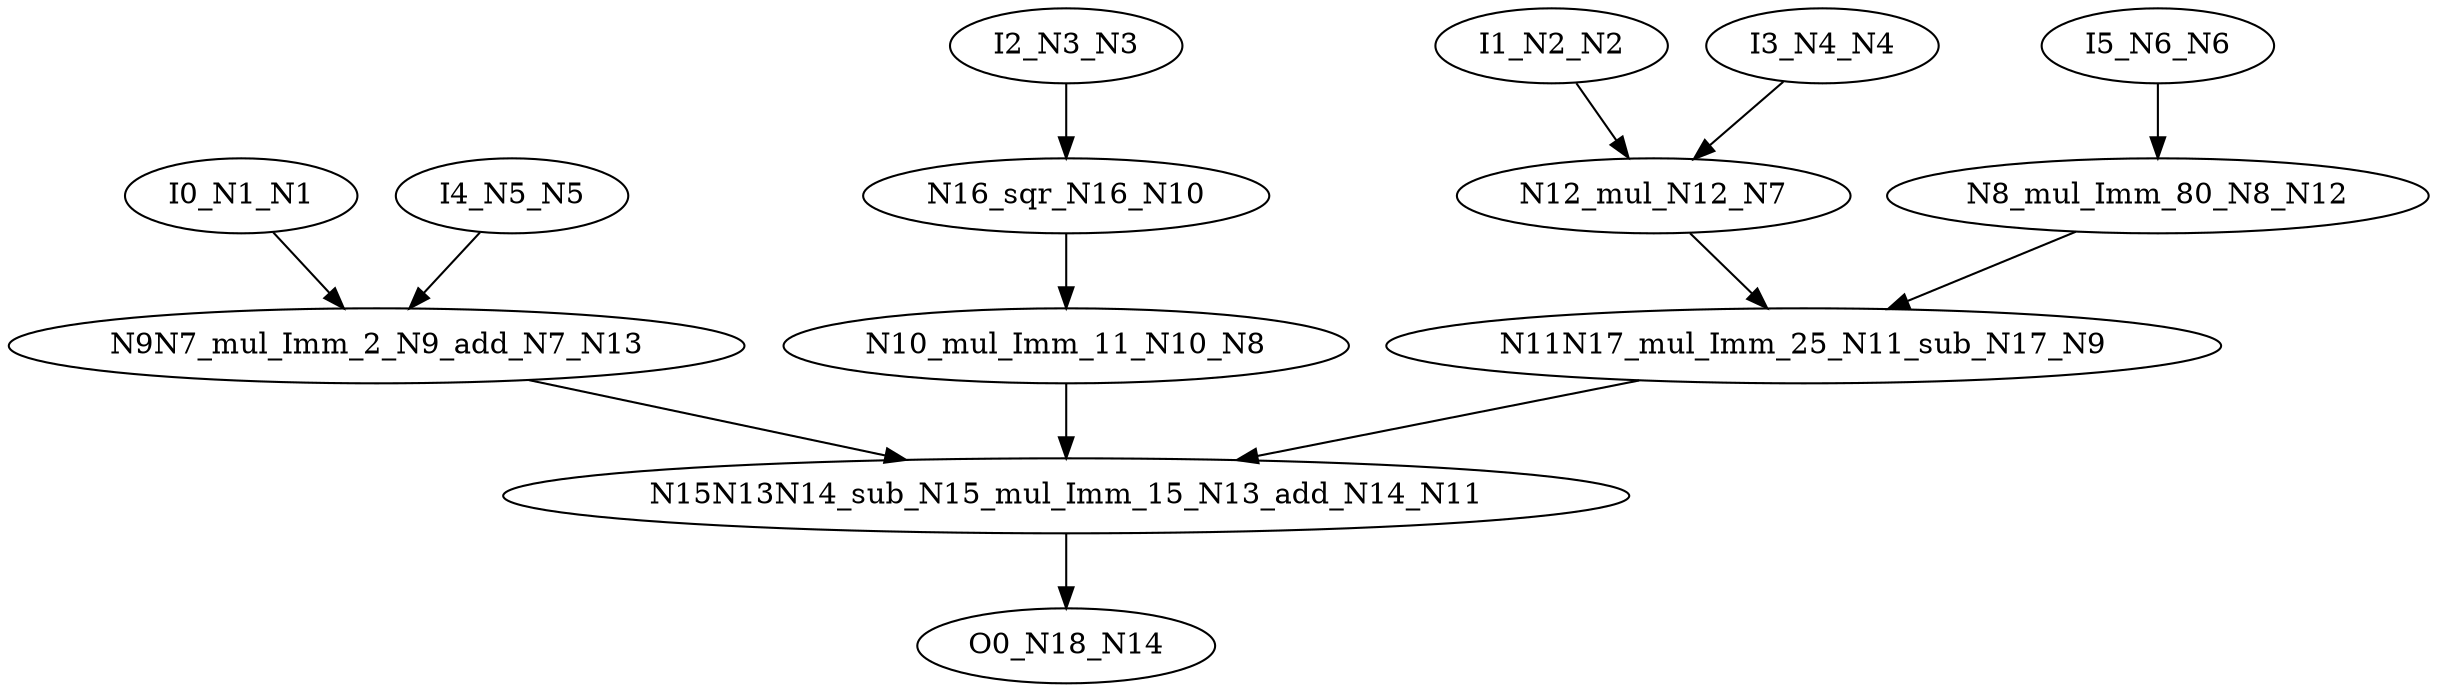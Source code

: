 digraph graphname {
N12 [color="black", ntype="operation", label="N8_mul_Imm_80_N8_N12"];
N13 [color="black", ntype="operation", label="N9N7_mul_Imm_2_N9_add_N7_N13"];
N10 [color="black", ntype="operation", label="N16_sqr_N16_N10"];
N11 [color="black", ntype="operation", label="N15N13N14_sub_N15_mul_Imm_15_N13_add_N14_N11"];
N14 [color="black", ntype="outvar", label="O0_N18_N14"];
N8 [color="black", ntype="operation", label="N10_mul_Imm_11_N10_N8"];
N9 [color="black", ntype="operation", label="N11N17_mul_Imm_25_N11_sub_N17_N9"];
N1 [color="black", ntype="invar", label="I0_N1_N1"];
N2 [color="black", ntype="invar", label="I1_N2_N2"];
N3 [color="black", ntype="invar", label="I2_N3_N3"];
N4 [color="black", ntype="invar", label="I3_N4_N4"];
N5 [color="black", ntype="invar", label="I4_N5_N5"];
N6 [color="black", ntype="invar", label="I5_N6_N6"];
N7 [color="black", ntype="operation", label="N12_mul_N12_N7"];
N12 -> N9;
N13 -> N11;
N10 -> N8;
N11 -> N14;
N8 -> N11;
N9 -> N11;
N1 -> N13;
N2 -> N7;
N3 -> N10;
N4 -> N7;
N5 -> N13;
N6 -> N12;
N7 -> N9;
}
